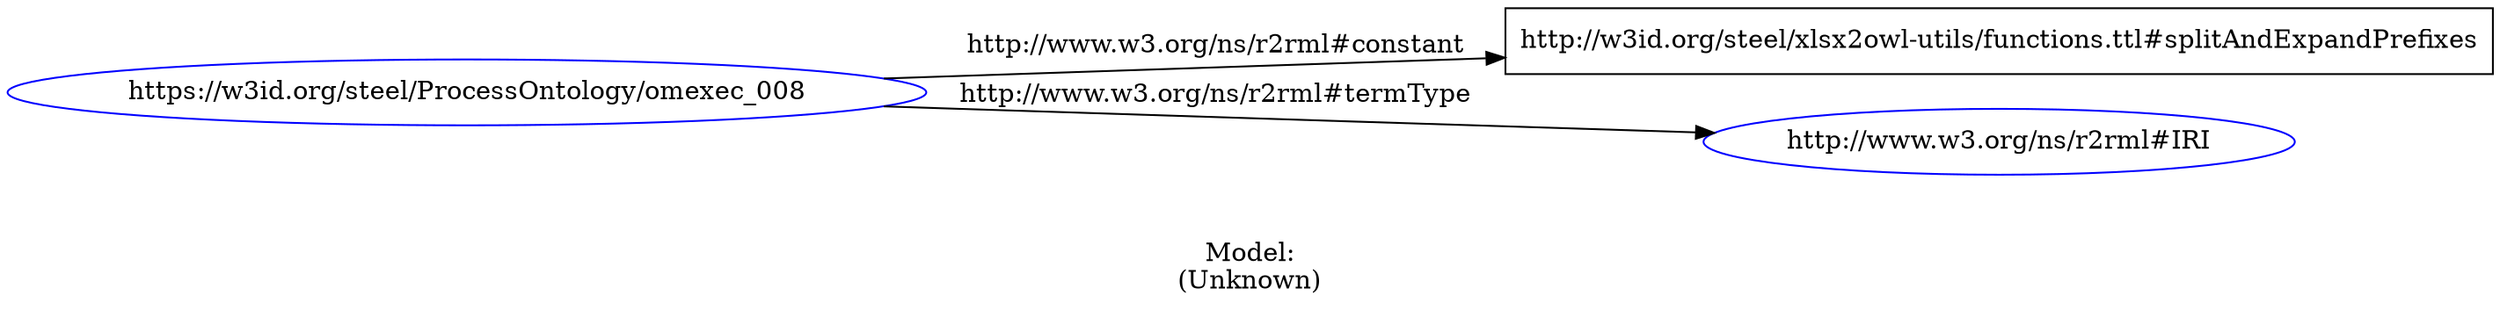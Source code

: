 digraph {
	rankdir = LR;
	charset="utf-8";

	"Rhttps://w3id.org/steel/ProcessOntology/omexec_008" -> "Lhttp://w3id.org/steel/xlsx2owl-utils/functions.ttl#splitAndExpandPrefixes" [ label="http://www.w3.org/ns/r2rml#constant" ];
	"Rhttps://w3id.org/steel/ProcessOntology/omexec_008" -> "Rhttp://www.w3.org/ns/r2rml#IRI" [ label="http://www.w3.org/ns/r2rml#termType" ];

	// Resources
	"Rhttps://w3id.org/steel/ProcessOntology/omexec_008" [ label="https://w3id.org/steel/ProcessOntology/omexec_008", shape = ellipse, color = blue ];
	"Rhttp://www.w3.org/ns/r2rml#IRI" [ label="http://www.w3.org/ns/r2rml#IRI", shape = ellipse, color = blue ];

	// Anonymous nodes

	// Literals
	"Lhttp://w3id.org/steel/xlsx2owl-utils/functions.ttl#splitAndExpandPrefixes" [ label="http://w3id.org/steel/xlsx2owl-utils/functions.ttl#splitAndExpandPrefixes", shape = record ];

	label="\n\nModel:\n(Unknown)";
}

